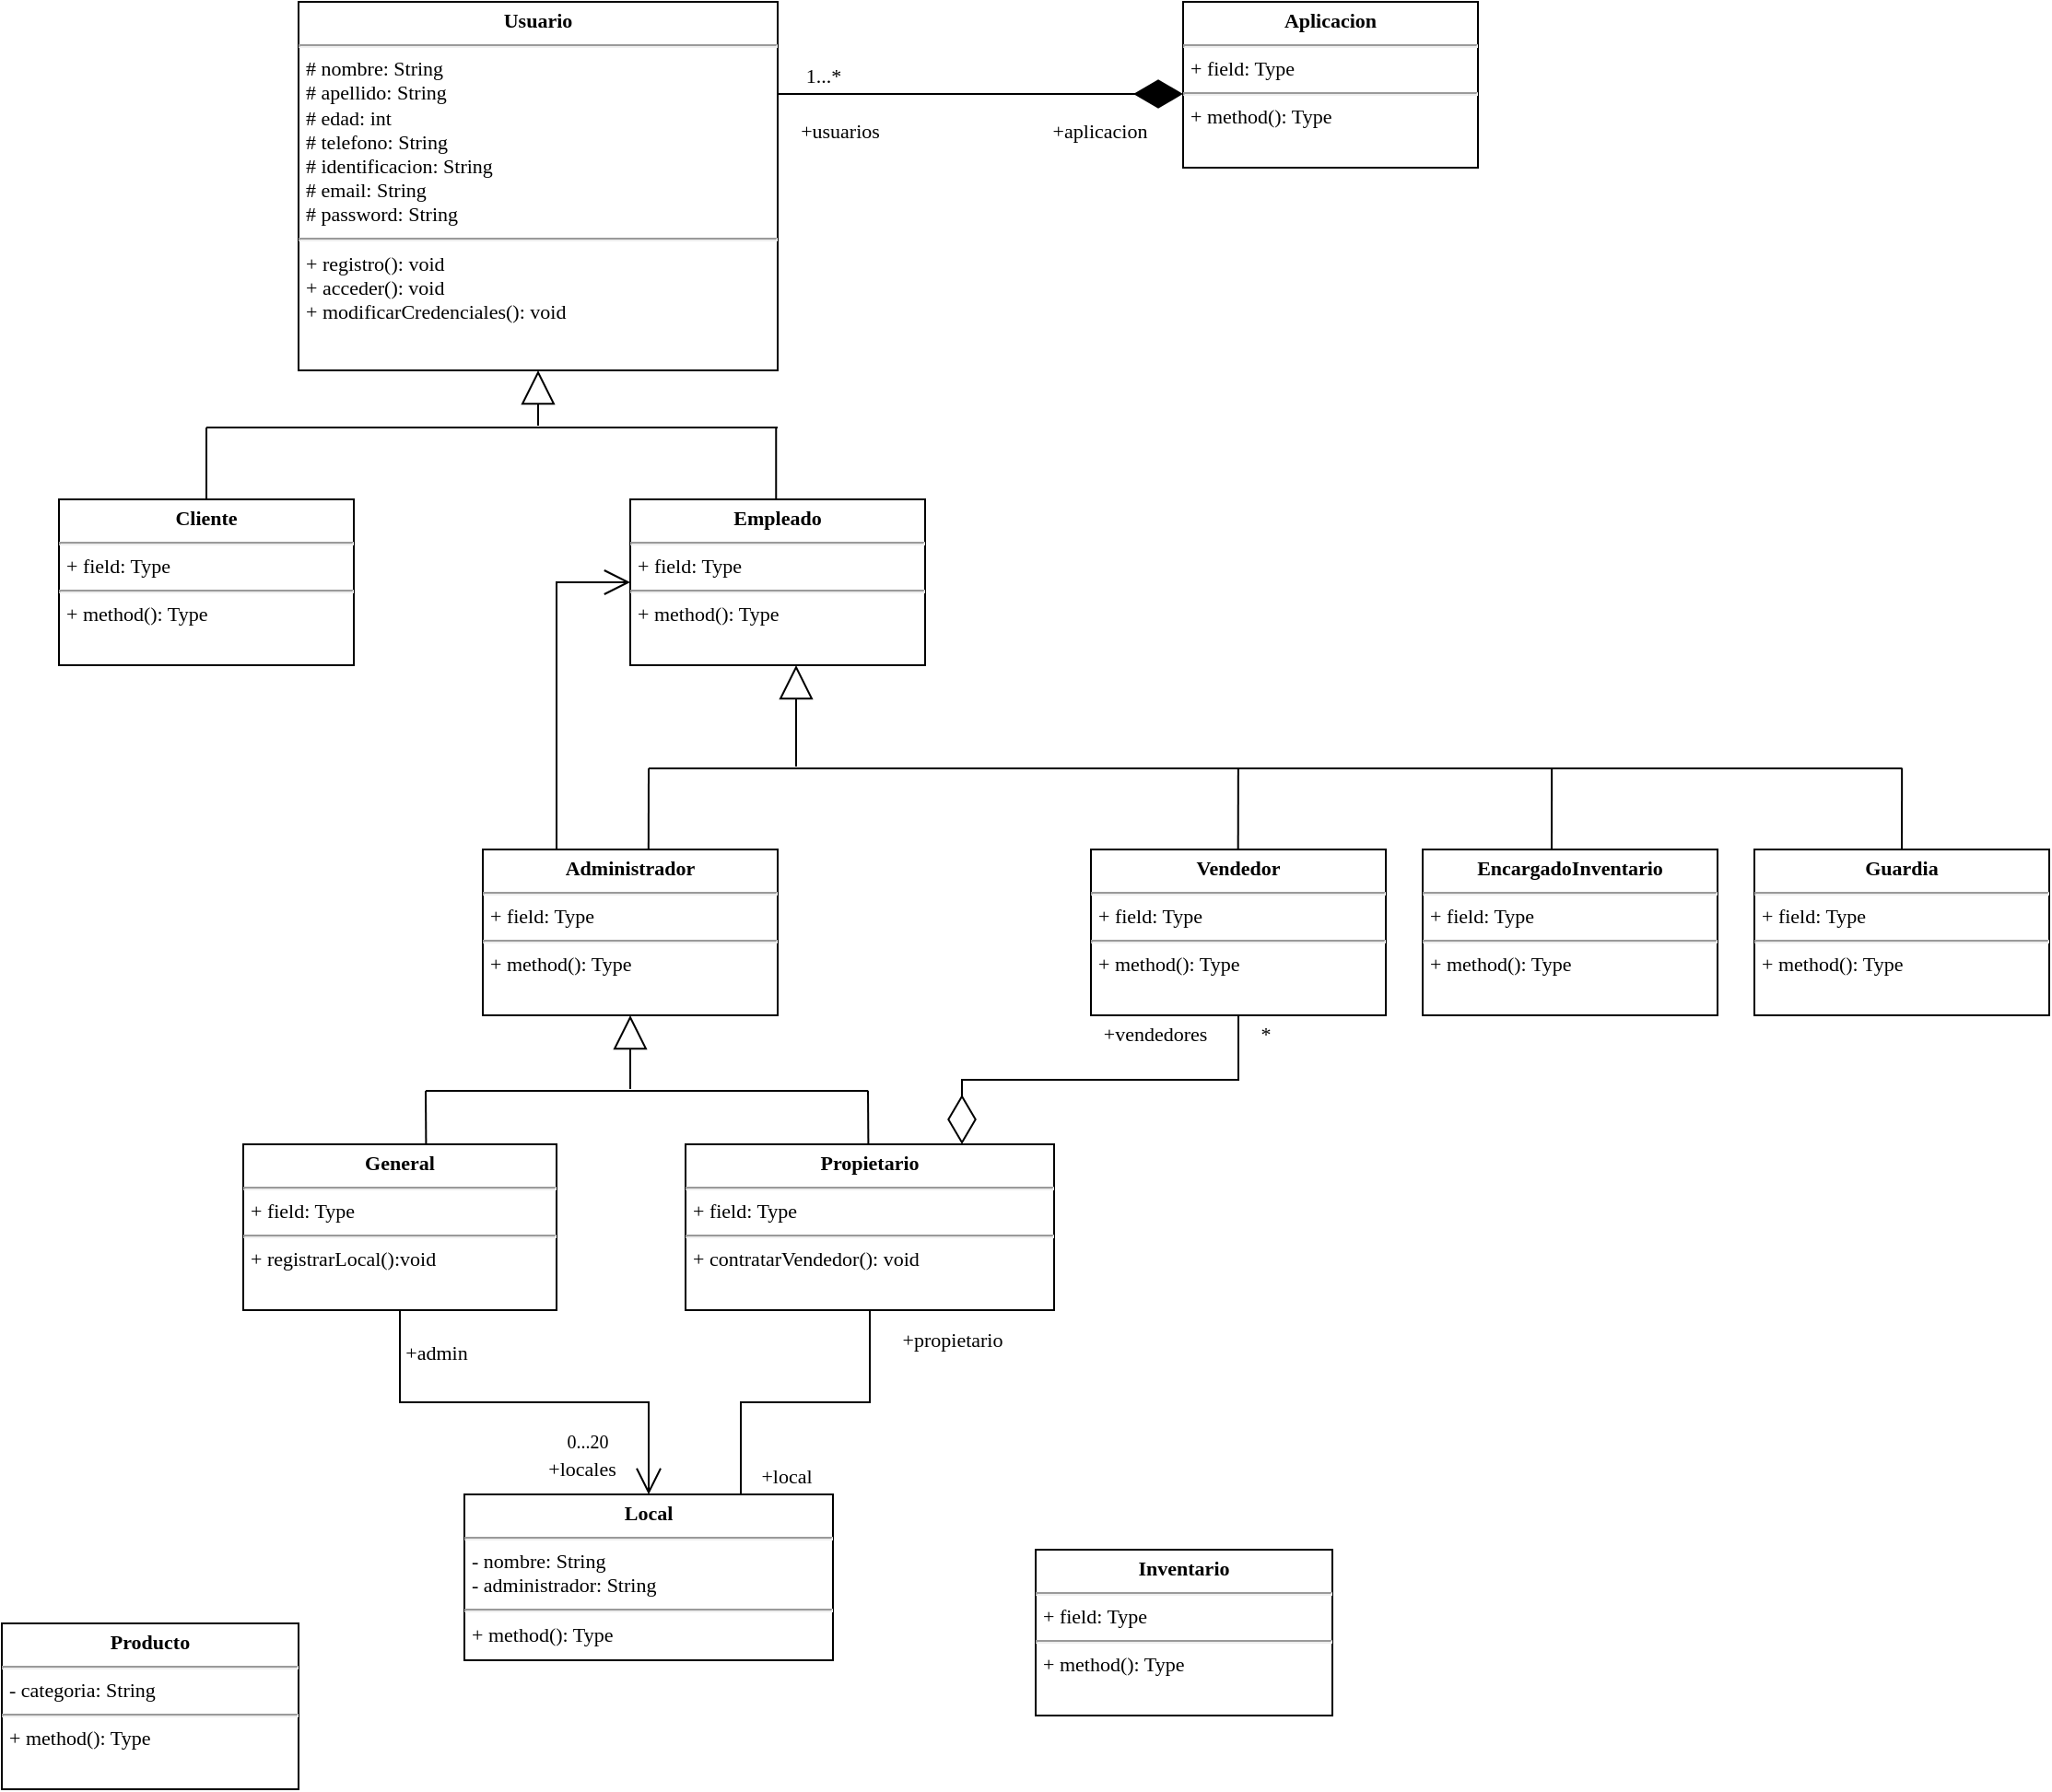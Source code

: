 <mxfile version="20.5.1" type="github">
  <diagram id="6UM_mXIubdZWodaXz436" name="Página-2">
    <mxGraphModel dx="636" dy="363" grid="1" gridSize="10" guides="1" tooltips="1" connect="1" arrows="1" fold="1" page="1" pageScale="1" pageWidth="1700" pageHeight="1100" math="0" shadow="0">
      <root>
        <mxCell id="0" />
        <mxCell id="1" parent="0" />
        <mxCell id="PEnpKrJ57bLBcx3Q7LFm-3" value="&lt;p style=&quot;margin: 4px 0px 0px; text-align: center; font-size: 11px;&quot;&gt;&lt;b style=&quot;font-size: 11px;&quot;&gt;Usuario&lt;/b&gt;&lt;/p&gt;&lt;hr style=&quot;font-size: 11px;&quot;&gt;&lt;p style=&quot;margin: 0px 0px 0px 4px; font-size: 11px;&quot;&gt;# nombre: String&lt;/p&gt;&lt;p style=&quot;margin: 0px 0px 0px 4px; font-size: 11px;&quot;&gt;# apellido: String&lt;/p&gt;&lt;p style=&quot;margin: 0px 0px 0px 4px; font-size: 11px;&quot;&gt;# edad: int&lt;/p&gt;&lt;p style=&quot;margin: 0px 0px 0px 4px; font-size: 11px;&quot;&gt;# telefono: String&lt;/p&gt;&lt;p style=&quot;margin: 0px 0px 0px 4px; font-size: 11px;&quot;&gt;# identificacion: String&lt;br style=&quot;font-size: 11px;&quot;&gt;&lt;/p&gt;&lt;p style=&quot;margin: 0px 0px 0px 4px; font-size: 11px;&quot;&gt;# email: String&lt;/p&gt;&lt;p style=&quot;margin: 0px 0px 0px 4px; font-size: 11px;&quot;&gt;# password: String&lt;br style=&quot;font-size: 11px;&quot;&gt;&lt;/p&gt;&lt;hr style=&quot;font-size: 11px;&quot;&gt;&lt;p style=&quot;margin: 0px 0px 0px 4px; font-size: 11px;&quot;&gt;+ registro(): void&lt;/p&gt;&lt;p style=&quot;margin: 0px 0px 0px 4px; font-size: 11px;&quot;&gt;+ acceder(): void&lt;/p&gt;&lt;p style=&quot;margin: 0px 0px 0px 4px; font-size: 11px;&quot;&gt;+ modificarCredenciales(): void&lt;br style=&quot;font-size: 11px;&quot;&gt;&lt;/p&gt;" style="verticalAlign=top;align=left;overflow=fill;fontSize=11;fontFamily=Lucida Console;html=1;" vertex="1" parent="1">
          <mxGeometry x="410" y="40" width="260" height="200" as="geometry" />
        </mxCell>
        <mxCell id="PEnpKrJ57bLBcx3Q7LFm-5" value="&lt;p style=&quot;margin: 4px 0px 0px; text-align: center; font-size: 11px;&quot;&gt;&lt;b style=&quot;font-size: 11px;&quot;&gt;Cliente&lt;/b&gt;&lt;/p&gt;&lt;hr style=&quot;font-size: 11px;&quot;&gt;&lt;p style=&quot;margin: 0px 0px 0px 4px; font-size: 11px;&quot;&gt;+ field: Type&lt;/p&gt;&lt;hr style=&quot;font-size: 11px;&quot;&gt;&lt;p style=&quot;margin: 0px 0px 0px 4px; font-size: 11px;&quot;&gt;+ method(): Type&lt;/p&gt;" style="verticalAlign=top;align=left;overflow=fill;fontSize=11;fontFamily=Lucida Console;html=1;" vertex="1" parent="1">
          <mxGeometry x="280" y="310" width="160" height="90" as="geometry" />
        </mxCell>
        <mxCell id="PEnpKrJ57bLBcx3Q7LFm-6" value="&lt;p style=&quot;margin: 4px 0px 0px; text-align: center; font-size: 11px;&quot;&gt;&lt;b style=&quot;font-size: 11px;&quot;&gt;Empleado&lt;/b&gt;&lt;/p&gt;&lt;hr style=&quot;font-size: 11px;&quot;&gt;&lt;p style=&quot;margin: 0px 0px 0px 4px; font-size: 11px;&quot;&gt;+ field: Type&lt;/p&gt;&lt;hr style=&quot;font-size: 11px;&quot;&gt;&lt;p style=&quot;margin: 0px 0px 0px 4px; font-size: 11px;&quot;&gt;+ method(): Type&lt;/p&gt;" style="verticalAlign=top;align=left;overflow=fill;fontSize=11;fontFamily=Lucida Console;html=1;" vertex="1" parent="1">
          <mxGeometry x="590" y="310" width="160" height="90" as="geometry" />
        </mxCell>
        <mxCell id="PEnpKrJ57bLBcx3Q7LFm-7" value="&lt;p style=&quot;margin: 4px 0px 0px; text-align: center; font-size: 11px;&quot;&gt;&lt;b style=&quot;font-size: 11px;&quot;&gt;Administrador&lt;/b&gt;&lt;/p&gt;&lt;hr style=&quot;font-size: 11px;&quot;&gt;&lt;p style=&quot;margin: 0px 0px 0px 4px; font-size: 11px;&quot;&gt;+ field: Type&lt;/p&gt;&lt;hr style=&quot;font-size: 11px;&quot;&gt;&lt;p style=&quot;margin: 0px 0px 0px 4px; font-size: 11px;&quot;&gt;+ method(): Type&lt;/p&gt;" style="verticalAlign=top;align=left;overflow=fill;fontSize=11;fontFamily=Lucida Console;html=1;" vertex="1" parent="1">
          <mxGeometry x="510" y="500" width="160" height="90" as="geometry" />
        </mxCell>
        <mxCell id="PEnpKrJ57bLBcx3Q7LFm-8" value="&lt;p style=&quot;margin: 4px 0px 0px; text-align: center; font-size: 11px;&quot;&gt;&lt;b style=&quot;font-size: 11px;&quot;&gt;General&lt;/b&gt;&lt;br style=&quot;font-size: 11px;&quot;&gt;&lt;/p&gt;&lt;hr style=&quot;font-size: 11px;&quot;&gt;&lt;p style=&quot;margin: 0px 0px 0px 4px; font-size: 11px;&quot;&gt;+ field: Type&lt;/p&gt;&lt;hr style=&quot;font-size: 11px;&quot;&gt;&lt;p style=&quot;margin: 0px 0px 0px 4px; font-size: 11px;&quot;&gt;+ registrarLocal():void&lt;/p&gt;" style="verticalAlign=top;align=left;overflow=fill;fontSize=11;fontFamily=Lucida Console;html=1;" vertex="1" parent="1">
          <mxGeometry x="380" y="660" width="170" height="90" as="geometry" />
        </mxCell>
        <mxCell id="PEnpKrJ57bLBcx3Q7LFm-9" value="&lt;p style=&quot;margin: 4px 0px 0px; text-align: center; font-size: 11px;&quot;&gt;&lt;b style=&quot;font-size: 11px;&quot;&gt;Propietario&lt;/b&gt;&lt;br style=&quot;font-size: 11px;&quot;&gt;&lt;/p&gt;&lt;hr style=&quot;font-size: 11px;&quot;&gt;&lt;p style=&quot;margin: 0px 0px 0px 4px; font-size: 11px;&quot;&gt;+ field: Type&lt;/p&gt;&lt;hr style=&quot;font-size: 11px;&quot;&gt;&lt;p style=&quot;margin: 0px 0px 0px 4px; font-size: 11px;&quot;&gt;+ contratarVendedor(): void&lt;br&gt;&lt;/p&gt;" style="verticalAlign=top;align=left;overflow=fill;fontSize=11;fontFamily=Lucida Console;html=1;" vertex="1" parent="1">
          <mxGeometry x="620" y="660" width="200" height="90" as="geometry" />
        </mxCell>
        <mxCell id="PEnpKrJ57bLBcx3Q7LFm-10" value="&lt;p style=&quot;margin: 4px 0px 0px; text-align: center; font-size: 11px;&quot;&gt;&lt;b style=&quot;font-size: 11px;&quot;&gt;Vendedor&lt;/b&gt;&lt;/p&gt;&lt;hr style=&quot;font-size: 11px;&quot;&gt;&lt;p style=&quot;margin: 0px 0px 0px 4px; font-size: 11px;&quot;&gt;+ field: Type&lt;/p&gt;&lt;hr style=&quot;font-size: 11px;&quot;&gt;&lt;p style=&quot;margin: 0px 0px 0px 4px; font-size: 11px;&quot;&gt;+ method(): Type&lt;/p&gt;" style="verticalAlign=top;align=left;overflow=fill;fontSize=11;fontFamily=Lucida Console;html=1;" vertex="1" parent="1">
          <mxGeometry x="840" y="500" width="160" height="90" as="geometry" />
        </mxCell>
        <mxCell id="PEnpKrJ57bLBcx3Q7LFm-11" value="&lt;p style=&quot;margin: 4px 0px 0px; text-align: center; font-size: 11px;&quot;&gt;&lt;b style=&quot;font-size: 11px;&quot;&gt;EncargadoInventario&lt;/b&gt;&lt;/p&gt;&lt;hr style=&quot;font-size: 11px;&quot;&gt;&lt;p style=&quot;margin: 0px 0px 0px 4px; font-size: 11px;&quot;&gt;+ field: Type&lt;/p&gt;&lt;hr style=&quot;font-size: 11px;&quot;&gt;&lt;p style=&quot;margin: 0px 0px 0px 4px; font-size: 11px;&quot;&gt;+ method(): Type&lt;/p&gt;" style="verticalAlign=top;align=left;overflow=fill;fontSize=11;fontFamily=Lucida Console;html=1;" vertex="1" parent="1">
          <mxGeometry x="1020" y="500" width="160" height="90" as="geometry" />
        </mxCell>
        <mxCell id="PEnpKrJ57bLBcx3Q7LFm-12" value="&lt;p style=&quot;margin: 4px 0px 0px; text-align: center; font-size: 11px;&quot;&gt;&lt;b style=&quot;font-size: 11px;&quot;&gt;Guardia&lt;/b&gt;&lt;/p&gt;&lt;hr style=&quot;font-size: 11px;&quot;&gt;&lt;p style=&quot;margin: 0px 0px 0px 4px; font-size: 11px;&quot;&gt;+ field: Type&lt;/p&gt;&lt;hr style=&quot;font-size: 11px;&quot;&gt;&lt;p style=&quot;margin: 0px 0px 0px 4px; font-size: 11px;&quot;&gt;+ method(): Type&lt;/p&gt;" style="verticalAlign=top;align=left;overflow=fill;fontSize=11;fontFamily=Lucida Console;html=1;" vertex="1" parent="1">
          <mxGeometry x="1200" y="500" width="160" height="90" as="geometry" />
        </mxCell>
        <mxCell id="PEnpKrJ57bLBcx3Q7LFm-13" value="" style="endArrow=block;endSize=16;endFill=0;html=1;rounded=0;entryX=0.5;entryY=1;entryDx=0;entryDy=0;fontFamily=Lucida Console;fontSize=11;" edge="1" parent="1" target="PEnpKrJ57bLBcx3Q7LFm-3">
          <mxGeometry width="160" relative="1" as="geometry">
            <mxPoint x="540" y="270" as="sourcePoint" />
            <mxPoint x="610" y="260" as="targetPoint" />
          </mxGeometry>
        </mxCell>
        <mxCell id="PEnpKrJ57bLBcx3Q7LFm-14" value="" style="line;strokeWidth=1;fillColor=none;align=left;verticalAlign=middle;spacingTop=-1;spacingLeft=3;spacingRight=3;rotatable=0;labelPosition=right;points=[];portConstraint=eastwest;strokeColor=inherit;fontFamily=Lucida Console;fontSize=11;" vertex="1" parent="1">
          <mxGeometry x="360" y="267" width="310" height="8" as="geometry" />
        </mxCell>
        <mxCell id="PEnpKrJ57bLBcx3Q7LFm-22" value="" style="endArrow=none;html=1;rounded=0;exitX=0.5;exitY=0;exitDx=0;exitDy=0;fontFamily=Lucida Console;fontSize=11;" edge="1" parent="1">
          <mxGeometry width="50" height="50" relative="1" as="geometry">
            <mxPoint x="360" y="310" as="sourcePoint" />
            <mxPoint x="360" y="271" as="targetPoint" />
          </mxGeometry>
        </mxCell>
        <mxCell id="PEnpKrJ57bLBcx3Q7LFm-28" value="" style="endArrow=none;html=1;rounded=0;exitX=0.5;exitY=0;exitDx=0;exitDy=0;fontFamily=Lucida Console;fontSize=11;" edge="1" parent="1">
          <mxGeometry width="50" height="50" relative="1" as="geometry">
            <mxPoint x="669.13" y="310" as="sourcePoint" />
            <mxPoint x="669.13" y="271" as="targetPoint" />
          </mxGeometry>
        </mxCell>
        <mxCell id="PEnpKrJ57bLBcx3Q7LFm-29" value="" style="endArrow=block;endSize=16;endFill=0;html=1;rounded=0;fontFamily=Lucida Console;fontSize=11;" edge="1" parent="1">
          <mxGeometry width="160" relative="1" as="geometry">
            <mxPoint x="680" y="455" as="sourcePoint" />
            <mxPoint x="680" y="400" as="targetPoint" />
          </mxGeometry>
        </mxCell>
        <mxCell id="PEnpKrJ57bLBcx3Q7LFm-30" value="" style="line;strokeWidth=1;fillColor=none;align=left;verticalAlign=middle;spacingTop=-1;spacingLeft=3;spacingRight=3;rotatable=0;labelPosition=right;points=[];portConstraint=eastwest;strokeColor=inherit;fontFamily=Lucida Console;fontSize=11;" vertex="1" parent="1">
          <mxGeometry x="600" y="452" width="680" height="8" as="geometry" />
        </mxCell>
        <mxCell id="PEnpKrJ57bLBcx3Q7LFm-31" value="" style="endArrow=none;html=1;rounded=0;exitX=0.562;exitY=0.003;exitDx=0;exitDy=0;exitPerimeter=0;fontFamily=Lucida Console;fontSize=11;" edge="1" parent="1" source="PEnpKrJ57bLBcx3Q7LFm-7">
          <mxGeometry width="50" height="50" relative="1" as="geometry">
            <mxPoint x="600" y="495" as="sourcePoint" />
            <mxPoint x="600" y="456" as="targetPoint" />
          </mxGeometry>
        </mxCell>
        <mxCell id="PEnpKrJ57bLBcx3Q7LFm-32" value="" style="endArrow=none;html=1;rounded=0;exitX=0.562;exitY=0.003;exitDx=0;exitDy=0;exitPerimeter=0;fontFamily=Lucida Console;fontSize=11;" edge="1" parent="1">
          <mxGeometry width="50" height="50" relative="1" as="geometry">
            <mxPoint x="919.85" y="500.0" as="sourcePoint" />
            <mxPoint x="919.93" y="455.73" as="targetPoint" />
          </mxGeometry>
        </mxCell>
        <mxCell id="PEnpKrJ57bLBcx3Q7LFm-33" value="" style="endArrow=none;html=1;rounded=0;exitX=0.562;exitY=0.003;exitDx=0;exitDy=0;exitPerimeter=0;fontFamily=Lucida Console;fontSize=11;" edge="1" parent="1">
          <mxGeometry width="50" height="50" relative="1" as="geometry">
            <mxPoint x="1090" y="500.0" as="sourcePoint" />
            <mxPoint x="1090.08" y="455.73" as="targetPoint" />
          </mxGeometry>
        </mxCell>
        <mxCell id="PEnpKrJ57bLBcx3Q7LFm-34" value="" style="endArrow=none;html=1;rounded=0;exitX=0.562;exitY=0.003;exitDx=0;exitDy=0;exitPerimeter=0;fontFamily=Lucida Console;fontSize=11;" edge="1" parent="1">
          <mxGeometry width="50" height="50" relative="1" as="geometry">
            <mxPoint x="1280.0" y="500.0" as="sourcePoint" />
            <mxPoint x="1280.08" y="455.73" as="targetPoint" />
          </mxGeometry>
        </mxCell>
        <mxCell id="PEnpKrJ57bLBcx3Q7LFm-35" value="&lt;p style=&quot;margin: 4px 0px 0px; text-align: center; font-size: 11px;&quot;&gt;&lt;b style=&quot;font-size: 11px;&quot;&gt;Local&lt;br style=&quot;font-size: 11px;&quot;&gt;&lt;/b&gt;&lt;/p&gt;&lt;hr style=&quot;font-size: 11px;&quot;&gt;&lt;p style=&quot;margin: 0px 0px 0px 4px; font-size: 11px;&quot;&gt;- nombre: String&lt;/p&gt;&lt;p style=&quot;margin: 0px 0px 0px 4px; font-size: 11px;&quot;&gt;- administrador: String&lt;br&gt;&lt;/p&gt;&lt;hr style=&quot;font-size: 11px;&quot;&gt;&lt;p style=&quot;margin: 0px 0px 0px 4px; font-size: 11px;&quot;&gt;+ method(): Type&lt;/p&gt;" style="verticalAlign=top;align=left;overflow=fill;fontSize=11;fontFamily=Lucida Console;html=1;" vertex="1" parent="1">
          <mxGeometry x="500" y="850" width="200" height="90" as="geometry" />
        </mxCell>
        <mxCell id="PEnpKrJ57bLBcx3Q7LFm-36" value="" style="endArrow=block;endSize=16;endFill=0;html=1;rounded=0;fontFamily=Lucida Console;fontSize=11;" edge="1" parent="1">
          <mxGeometry width="160" relative="1" as="geometry">
            <mxPoint x="590" y="630" as="sourcePoint" />
            <mxPoint x="590" y="590" as="targetPoint" />
          </mxGeometry>
        </mxCell>
        <mxCell id="PEnpKrJ57bLBcx3Q7LFm-37" value="" style="line;strokeWidth=1;fillColor=none;align=left;verticalAlign=middle;spacingTop=-1;spacingLeft=3;spacingRight=3;rotatable=0;labelPosition=right;points=[];portConstraint=eastwest;strokeColor=inherit;fontFamily=Lucida Console;fontSize=11;" vertex="1" parent="1">
          <mxGeometry x="479" y="627" width="240" height="8" as="geometry" />
        </mxCell>
        <mxCell id="PEnpKrJ57bLBcx3Q7LFm-38" value="" style="endArrow=none;html=1;rounded=0;exitX=0.62;exitY=-0.01;exitDx=0;exitDy=0;exitPerimeter=0;fontFamily=Lucida Console;fontSize=11;" edge="1" parent="1">
          <mxGeometry width="50" height="50" relative="1" as="geometry">
            <mxPoint x="479.2" y="660.1" as="sourcePoint" />
            <mxPoint x="479" y="631" as="targetPoint" />
          </mxGeometry>
        </mxCell>
        <mxCell id="PEnpKrJ57bLBcx3Q7LFm-39" value="" style="endArrow=none;html=1;rounded=0;exitX=0.62;exitY=-0.01;exitDx=0;exitDy=0;exitPerimeter=0;fontFamily=Lucida Console;fontSize=11;" edge="1" parent="1">
          <mxGeometry width="50" height="50" relative="1" as="geometry">
            <mxPoint x="719.2" y="660.0" as="sourcePoint" />
            <mxPoint x="719" y="630.9" as="targetPoint" />
          </mxGeometry>
        </mxCell>
        <mxCell id="PEnpKrJ57bLBcx3Q7LFm-40" value="&lt;p style=&quot;margin: 4px 0px 0px; text-align: center; font-size: 11px;&quot;&gt;&lt;b style=&quot;font-size: 11px;&quot;&gt;Aplicacion&lt;br style=&quot;font-size: 11px;&quot;&gt;&lt;/b&gt;&lt;/p&gt;&lt;hr style=&quot;font-size: 11px;&quot;&gt;&lt;p style=&quot;margin: 0px 0px 0px 4px; font-size: 11px;&quot;&gt;+ field: Type&lt;/p&gt;&lt;hr style=&quot;font-size: 11px;&quot;&gt;&lt;p style=&quot;margin: 0px 0px 0px 4px; font-size: 11px;&quot;&gt;+ method(): Type&lt;/p&gt;" style="verticalAlign=top;align=left;overflow=fill;fontSize=11;fontFamily=Lucida Console;html=1;" vertex="1" parent="1">
          <mxGeometry x="890" y="40" width="160" height="90" as="geometry" />
        </mxCell>
        <mxCell id="PEnpKrJ57bLBcx3Q7LFm-41" value="" style="endArrow=diamondThin;endFill=1;endSize=24;html=1;rounded=0;fontFamily=Lucida Console;fontSize=11;exitX=1;exitY=0.25;exitDx=0;exitDy=0;" edge="1" parent="1" source="PEnpKrJ57bLBcx3Q7LFm-3">
          <mxGeometry width="160" relative="1" as="geometry">
            <mxPoint x="730" y="90" as="sourcePoint" />
            <mxPoint x="890" y="90" as="targetPoint" />
          </mxGeometry>
        </mxCell>
        <mxCell id="PEnpKrJ57bLBcx3Q7LFm-43" value="1...*" style="text;html=1;strokeColor=none;fillColor=none;align=center;verticalAlign=middle;whiteSpace=wrap;rounded=0;fontFamily=Lucida Console;fontSize=11;" vertex="1" parent="1">
          <mxGeometry x="680" y="70" width="30" height="20" as="geometry" />
        </mxCell>
        <mxCell id="PEnpKrJ57bLBcx3Q7LFm-44" value="&lt;p style=&quot;margin: 4px 0px 0px; text-align: center; font-size: 11px;&quot;&gt;&lt;b style=&quot;font-size: 11px;&quot;&gt;Inventario&lt;br style=&quot;font-size: 11px;&quot;&gt;&lt;/b&gt;&lt;/p&gt;&lt;hr style=&quot;font-size: 11px;&quot;&gt;&lt;p style=&quot;margin: 0px 0px 0px 4px; font-size: 11px;&quot;&gt;+ field: Type&lt;/p&gt;&lt;hr style=&quot;font-size: 11px;&quot;&gt;&lt;p style=&quot;margin: 0px 0px 0px 4px; font-size: 11px;&quot;&gt;+ method(): Type&lt;/p&gt;" style="verticalAlign=top;align=left;overflow=fill;fontSize=11;fontFamily=Lucida Console;html=1;" vertex="1" parent="1">
          <mxGeometry x="810" y="880" width="161" height="90" as="geometry" />
        </mxCell>
        <mxCell id="PEnpKrJ57bLBcx3Q7LFm-45" value="&lt;p style=&quot;margin: 4px 0px 0px; text-align: center; font-size: 11px;&quot;&gt;&lt;b style=&quot;font-size: 11px;&quot;&gt;Producto&lt;br style=&quot;font-size: 11px;&quot;&gt;&lt;/b&gt;&lt;/p&gt;&lt;hr style=&quot;font-size: 11px;&quot;&gt;&lt;p style=&quot;margin: 0px 0px 0px 4px; font-size: 11px;&quot;&gt;- categoria: String&lt;br&gt;&lt;/p&gt;&lt;hr style=&quot;font-size: 11px;&quot;&gt;&lt;p style=&quot;margin: 0px 0px 0px 4px; font-size: 11px;&quot;&gt;+ method(): Type&lt;/p&gt;" style="verticalAlign=top;align=left;overflow=fill;fontSize=11;fontFamily=Lucida Console;html=1;" vertex="1" parent="1">
          <mxGeometry x="249" y="920" width="161" height="90" as="geometry" />
        </mxCell>
        <mxCell id="PEnpKrJ57bLBcx3Q7LFm-51" value="" style="endArrow=open;endFill=1;endSize=12;html=1;rounded=0;fontFamily=Lucida Console;fontSize=11;exitX=0.25;exitY=0;exitDx=0;exitDy=0;entryX=0;entryY=0.5;entryDx=0;entryDy=0;edgeStyle=orthogonalEdgeStyle;" edge="1" parent="1" source="PEnpKrJ57bLBcx3Q7LFm-7" target="PEnpKrJ57bLBcx3Q7LFm-6">
          <mxGeometry width="160" relative="1" as="geometry">
            <mxPoint x="540" y="430" as="sourcePoint" />
            <mxPoint x="700" y="430" as="targetPoint" />
          </mxGeometry>
        </mxCell>
        <mxCell id="PEnpKrJ57bLBcx3Q7LFm-54" value="+locales" style="text;html=1;strokeColor=none;fillColor=none;align=center;verticalAlign=middle;whiteSpace=wrap;rounded=0;fontFamily=Lucida Console;fontSize=11;" vertex="1" parent="1">
          <mxGeometry x="549" y="826" width="30" height="20" as="geometry" />
        </mxCell>
        <mxCell id="PEnpKrJ57bLBcx3Q7LFm-55" value="+usuarios" style="text;html=1;strokeColor=none;fillColor=none;align=center;verticalAlign=middle;whiteSpace=wrap;rounded=0;fontFamily=Lucida Console;fontSize=11;" vertex="1" parent="1">
          <mxGeometry x="689" y="100" width="30" height="20" as="geometry" />
        </mxCell>
        <mxCell id="PEnpKrJ57bLBcx3Q7LFm-58" value="+aplicacion" style="text;html=1;strokeColor=none;fillColor=none;align=center;verticalAlign=middle;whiteSpace=wrap;rounded=0;fontFamily=Lucida Console;fontSize=11;" vertex="1" parent="1">
          <mxGeometry x="830" y="100" width="30" height="20" as="geometry" />
        </mxCell>
        <mxCell id="PEnpKrJ57bLBcx3Q7LFm-59" value="0...20" style="text;html=1;strokeColor=none;fillColor=none;align=center;verticalAlign=middle;whiteSpace=wrap;rounded=0;fontFamily=Lucida Console;fontSize=10;" vertex="1" parent="1">
          <mxGeometry x="557" y="816" width="20" height="9" as="geometry" />
        </mxCell>
        <mxCell id="PEnpKrJ57bLBcx3Q7LFm-61" value="+admin" style="text;html=1;strokeColor=none;fillColor=none;align=center;verticalAlign=middle;whiteSpace=wrap;rounded=0;fontFamily=Lucida Console;fontSize=11;" vertex="1" parent="1">
          <mxGeometry x="470" y="763" width="30" height="20" as="geometry" />
        </mxCell>
        <mxCell id="PEnpKrJ57bLBcx3Q7LFm-62" value="+local" style="text;html=1;strokeColor=none;fillColor=none;align=center;verticalAlign=middle;whiteSpace=wrap;rounded=0;fontFamily=Lucida Console;fontSize=11;" vertex="1" parent="1">
          <mxGeometry x="660" y="830" width="30" height="20" as="geometry" />
        </mxCell>
        <mxCell id="PEnpKrJ57bLBcx3Q7LFm-64" value="+propietario" style="text;html=1;strokeColor=none;fillColor=none;align=center;verticalAlign=middle;whiteSpace=wrap;rounded=0;fontFamily=Lucida Console;fontSize=11;" vertex="1" parent="1">
          <mxGeometry x="750" y="756" width="30" height="20" as="geometry" />
        </mxCell>
        <mxCell id="PEnpKrJ57bLBcx3Q7LFm-65" value="" style="endArrow=none;html=1;edgeStyle=orthogonalEdgeStyle;rounded=0;fontFamily=Lucida Console;fontSize=10;exitX=0.75;exitY=0;exitDx=0;exitDy=0;entryX=0.5;entryY=1;entryDx=0;entryDy=0;" edge="1" parent="1" source="PEnpKrJ57bLBcx3Q7LFm-35" target="PEnpKrJ57bLBcx3Q7LFm-9">
          <mxGeometry relative="1" as="geometry">
            <mxPoint x="680" y="810" as="sourcePoint" />
            <mxPoint x="840" y="810" as="targetPoint" />
          </mxGeometry>
        </mxCell>
        <mxCell id="PEnpKrJ57bLBcx3Q7LFm-68" value="" style="endArrow=diamondThin;endFill=0;endSize=24;html=1;rounded=0;fontFamily=Lucida Console;fontSize=10;exitX=0.5;exitY=1;exitDx=0;exitDy=0;edgeStyle=orthogonalEdgeStyle;entryX=0.75;entryY=0;entryDx=0;entryDy=0;" edge="1" parent="1" source="PEnpKrJ57bLBcx3Q7LFm-10" target="PEnpKrJ57bLBcx3Q7LFm-9">
          <mxGeometry width="160" relative="1" as="geometry">
            <mxPoint x="940" y="710" as="sourcePoint" />
            <mxPoint x="780" y="710" as="targetPoint" />
          </mxGeometry>
        </mxCell>
        <mxCell id="PEnpKrJ57bLBcx3Q7LFm-69" value="+vendedores" style="text;html=1;strokeColor=none;fillColor=none;align=center;verticalAlign=middle;whiteSpace=wrap;rounded=0;fontFamily=Lucida Console;fontSize=11;" vertex="1" parent="1">
          <mxGeometry x="860" y="590" width="30" height="20" as="geometry" />
        </mxCell>
        <mxCell id="PEnpKrJ57bLBcx3Q7LFm-70" value="*" style="text;html=1;strokeColor=none;fillColor=none;align=center;verticalAlign=middle;whiteSpace=wrap;rounded=0;fontFamily=Lucida Console;fontSize=11;" vertex="1" parent="1">
          <mxGeometry x="920" y="590" width="30" height="20" as="geometry" />
        </mxCell>
        <mxCell id="PEnpKrJ57bLBcx3Q7LFm-71" value="" style="endArrow=open;endFill=1;endSize=12;html=1;rounded=0;fontFamily=Lucida Console;fontSize=10;exitX=0.5;exitY=1;exitDx=0;exitDy=0;entryX=0.5;entryY=0;entryDx=0;entryDy=0;edgeStyle=orthogonalEdgeStyle;" edge="1" parent="1" source="PEnpKrJ57bLBcx3Q7LFm-8" target="PEnpKrJ57bLBcx3Q7LFm-35">
          <mxGeometry width="160" relative="1" as="geometry">
            <mxPoint x="435" y="810" as="sourcePoint" />
            <mxPoint x="595" y="810" as="targetPoint" />
          </mxGeometry>
        </mxCell>
      </root>
    </mxGraphModel>
  </diagram>
</mxfile>

